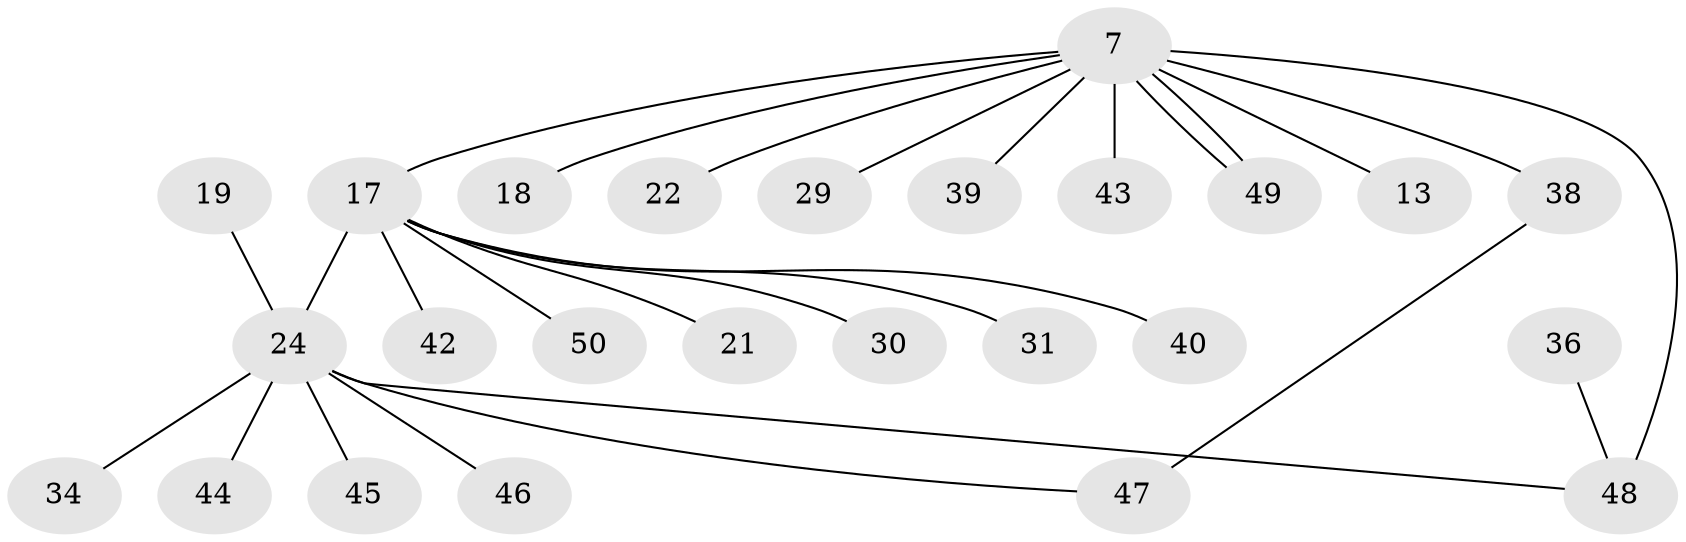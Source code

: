 // original degree distribution, {8: 0.04, 5: 0.02, 4: 0.02, 6: 0.02, 3: 0.1, 2: 0.22, 18: 0.02, 7: 0.04, 1: 0.52}
// Generated by graph-tools (version 1.1) at 2025/48/03/09/25 04:48:47]
// undirected, 25 vertices, 27 edges
graph export_dot {
graph [start="1"]
  node [color=gray90,style=filled];
  7;
  13;
  17 [super="+15"];
  18;
  19;
  21;
  22;
  24 [super="+5+2"];
  29 [super="+23"];
  30;
  31;
  34 [super="+26"];
  36 [super="+16"];
  38 [super="+27"];
  39;
  40;
  42;
  43;
  44;
  45;
  46;
  47;
  48 [super="+41+32+33"];
  49;
  50;
  7 -- 13;
  7 -- 17 [weight=4];
  7 -- 18;
  7 -- 22;
  7 -- 38 [weight=2];
  7 -- 39;
  7 -- 43;
  7 -- 49;
  7 -- 49;
  7 -- 29;
  7 -- 48 [weight=3];
  17 -- 40;
  17 -- 42;
  17 -- 50;
  17 -- 21;
  17 -- 24 [weight=4];
  17 -- 30;
  17 -- 31;
  19 -- 24;
  24 -- 46;
  24 -- 44;
  24 -- 45;
  24 -- 47;
  24 -- 34;
  24 -- 48 [weight=2];
  36 -- 48;
  38 -- 47;
}
